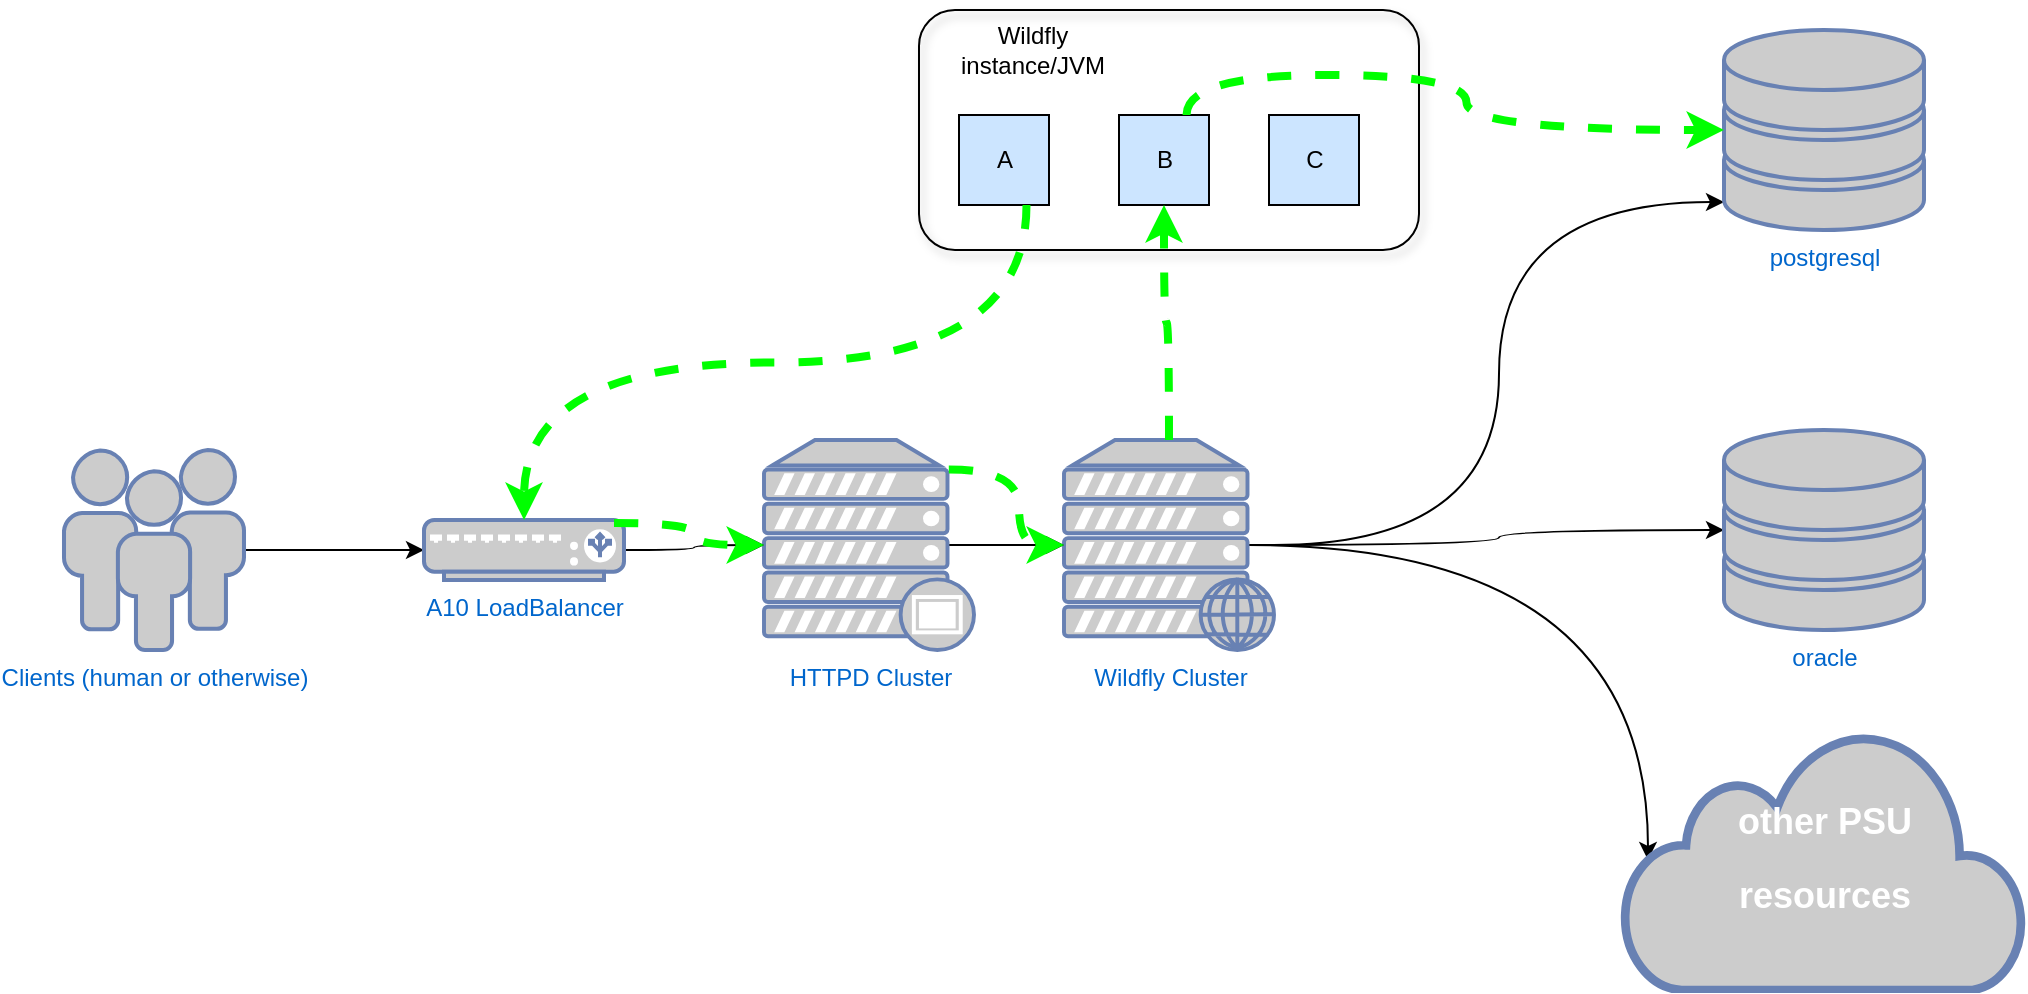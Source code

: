 <mxfile version="10.6.7" type="github"><diagram id="4JeICgyDTQAdmOD53Of8" name="Page-1"><mxGraphModel dx="1419" dy="969" grid="1" gridSize="10" guides="1" tooltips="1" connect="1" arrows="1" fold="1" page="1" pageScale="1" pageWidth="1100" pageHeight="850" math="0" shadow="0"><root><mxCell id="0"/><mxCell id="1" parent="0"/><mxCell id="j8Kb2eOcAkNgNtQ1C6Nc-17" style="edgeStyle=orthogonalEdgeStyle;curved=1;rounded=0;orthogonalLoop=1;jettySize=auto;html=1;exitX=1;exitY=0.5;exitDx=0;exitDy=0;exitPerimeter=0;entryX=0;entryY=0.5;entryDx=0;entryDy=0;entryPerimeter=0;" edge="1" parent="1" source="XMhGtbpjUezIhQE0Jc4S-1" target="XMhGtbpjUezIhQE0Jc4S-4"><mxGeometry relative="1" as="geometry"/></mxCell><mxCell id="XMhGtbpjUezIhQE0Jc4S-1" value="Clients (human or otherwise)" style="fontColor=#0066CC;verticalAlign=top;verticalLabelPosition=bottom;labelPosition=center;align=center;html=1;outlineConnect=0;fillColor=#CCCCCC;strokeColor=#6881B3;gradientColor=none;gradientDirection=north;strokeWidth=2;shape=mxgraph.networks.users;" parent="1" vertex="1"><mxGeometry x="90" y="280" width="90" height="100" as="geometry"/></mxCell><mxCell id="j8Kb2eOcAkNgNtQ1C6Nc-13" style="edgeStyle=orthogonalEdgeStyle;rounded=0;orthogonalLoop=1;jettySize=auto;html=1;exitX=0.88;exitY=0.5;exitDx=0;exitDy=0;exitPerimeter=0;entryX=0.06;entryY=0.5;entryDx=0;entryDy=0;entryPerimeter=0;curved=1;" edge="1" parent="1" source="XMhGtbpjUezIhQE0Jc4S-2" target="j8Kb2eOcAkNgNtQ1C6Nc-4"><mxGeometry relative="1" as="geometry"/></mxCell><mxCell id="j8Kb2eOcAkNgNtQ1C6Nc-15" style="edgeStyle=orthogonalEdgeStyle;rounded=0;orthogonalLoop=1;jettySize=auto;html=1;exitX=0.88;exitY=0.5;exitDx=0;exitDy=0;exitPerimeter=0;curved=1;" edge="1" parent="1" source="XMhGtbpjUezIhQE0Jc4S-2" target="j8Kb2eOcAkNgNtQ1C6Nc-2"><mxGeometry relative="1" as="geometry"/></mxCell><mxCell id="j8Kb2eOcAkNgNtQ1C6Nc-16" style="edgeStyle=orthogonalEdgeStyle;curved=1;rounded=0;orthogonalLoop=1;jettySize=auto;html=1;entryX=0;entryY=0.86;entryDx=0;entryDy=0;entryPerimeter=0;" edge="1" parent="1" source="XMhGtbpjUezIhQE0Jc4S-2" target="j8Kb2eOcAkNgNtQ1C6Nc-1"><mxGeometry relative="1" as="geometry"/></mxCell><mxCell id="XMhGtbpjUezIhQE0Jc4S-2" value="&lt;div&gt;Wildfly Cluster&lt;/div&gt;" style="fontColor=#0066CC;verticalAlign=top;verticalLabelPosition=bottom;labelPosition=center;align=center;html=1;outlineConnect=0;fillColor=#CCCCCC;strokeColor=#6881B3;gradientColor=none;gradientDirection=north;strokeWidth=2;shape=mxgraph.networks.web_server;" parent="1" vertex="1"><mxGeometry x="590" y="275" width="105" height="105" as="geometry"/></mxCell><mxCell id="j8Kb2eOcAkNgNtQ1C6Nc-12" style="edgeStyle=orthogonalEdgeStyle;rounded=0;orthogonalLoop=1;jettySize=auto;html=1;exitX=0.88;exitY=0.5;exitDx=0;exitDy=0;exitPerimeter=0;entryX=0;entryY=0.5;entryDx=0;entryDy=0;entryPerimeter=0;curved=1;" edge="1" parent="1" source="XMhGtbpjUezIhQE0Jc4S-3" target="XMhGtbpjUezIhQE0Jc4S-2"><mxGeometry relative="1" as="geometry"/></mxCell><mxCell id="XMhGtbpjUezIhQE0Jc4S-3" value="&lt;div&gt;HTTPD Cluster&lt;/div&gt;" style="fontColor=#0066CC;verticalAlign=top;verticalLabelPosition=bottom;labelPosition=center;align=center;html=1;outlineConnect=0;fillColor=#CCCCCC;strokeColor=#6881B3;gradientColor=none;gradientDirection=north;strokeWidth=2;shape=mxgraph.networks.proxy_server;" parent="1" vertex="1"><mxGeometry x="440" y="275" width="105" height="105" as="geometry"/></mxCell><mxCell id="j8Kb2eOcAkNgNtQ1C6Nc-11" style="edgeStyle=orthogonalEdgeStyle;rounded=0;orthogonalLoop=1;jettySize=auto;html=1;exitX=1;exitY=0.5;exitDx=0;exitDy=0;exitPerimeter=0;curved=1;" edge="1" parent="1" source="XMhGtbpjUezIhQE0Jc4S-4" target="XMhGtbpjUezIhQE0Jc4S-3"><mxGeometry relative="1" as="geometry"/></mxCell><mxCell id="XMhGtbpjUezIhQE0Jc4S-4" value="A10 LoadBalancer" style="fontColor=#0066CC;verticalAlign=top;verticalLabelPosition=bottom;labelPosition=center;align=center;html=1;outlineConnect=0;fillColor=#CCCCCC;strokeColor=#6881B3;gradientColor=none;gradientDirection=north;strokeWidth=2;shape=mxgraph.networks.load_balancer;" parent="1" vertex="1"><mxGeometry x="270" y="315" width="100" height="30" as="geometry"/></mxCell><mxCell id="j8Kb2eOcAkNgNtQ1C6Nc-1" value="&lt;div&gt;postgresql&lt;/div&gt;" style="fontColor=#0066CC;verticalAlign=top;verticalLabelPosition=bottom;labelPosition=center;align=center;html=1;outlineConnect=0;fillColor=#CCCCCC;strokeColor=#6881B3;gradientColor=none;gradientDirection=north;strokeWidth=2;shape=mxgraph.networks.storage;" vertex="1" parent="1"><mxGeometry x="920" y="70" width="100" height="100" as="geometry"/></mxCell><mxCell id="j8Kb2eOcAkNgNtQ1C6Nc-2" value="&lt;div&gt;oracle&lt;/div&gt;" style="fontColor=#0066CC;verticalAlign=top;verticalLabelPosition=bottom;labelPosition=center;align=center;html=1;outlineConnect=0;fillColor=#CCCCCC;strokeColor=#6881B3;gradientColor=none;gradientDirection=north;strokeWidth=2;shape=mxgraph.networks.storage;" vertex="1" parent="1"><mxGeometry x="920" y="270" width="100" height="100" as="geometry"/></mxCell><mxCell id="j8Kb2eOcAkNgNtQ1C6Nc-4" value="&lt;div&gt;&lt;h2&gt;&lt;b&gt;other PSU&lt;/b&gt;&lt;/h2&gt;&lt;h2&gt;&lt;b&gt;resources&lt;/b&gt;&lt;/h2&gt;&lt;/div&gt;" style="html=1;outlineConnect=0;fillColor=#CCCCCC;strokeColor=#6881B3;gradientColor=none;gradientDirection=north;strokeWidth=2;shape=mxgraph.networks.cloud;fontColor=#ffffff;" vertex="1" parent="1"><mxGeometry x="870" y="420" width="200" height="130" as="geometry"/></mxCell><mxCell id="j8Kb2eOcAkNgNtQ1C6Nc-10" value="" style="group" vertex="1" connectable="0" parent="1"><mxGeometry x="517.5" y="60" width="250" height="120" as="geometry"/></mxCell><mxCell id="j8Kb2eOcAkNgNtQ1C6Nc-5" value="" style="rounded=1;whiteSpace=wrap;html=1;fillColor=none;shadow=1;" vertex="1" parent="j8Kb2eOcAkNgNtQ1C6Nc-10"><mxGeometry width="250" height="120" as="geometry"/></mxCell><mxCell id="j8Kb2eOcAkNgNtQ1C6Nc-6" value="A" style="rounded=0;whiteSpace=wrap;html=1;shadow=0;fillColor=#CCE5FF;" vertex="1" parent="j8Kb2eOcAkNgNtQ1C6Nc-10"><mxGeometry x="20" y="52.5" width="45" height="45" as="geometry"/></mxCell><mxCell id="j8Kb2eOcAkNgNtQ1C6Nc-7" value="B" style="rounded=0;whiteSpace=wrap;html=1;shadow=0;fillColor=#CCE5FF;" vertex="1" parent="j8Kb2eOcAkNgNtQ1C6Nc-10"><mxGeometry x="100" y="52.5" width="45" height="45" as="geometry"/></mxCell><mxCell id="j8Kb2eOcAkNgNtQ1C6Nc-8" value="C" style="rounded=0;whiteSpace=wrap;html=1;shadow=0;fillColor=#CCE5FF;" vertex="1" parent="j8Kb2eOcAkNgNtQ1C6Nc-10"><mxGeometry x="175" y="52.5" width="45" height="45" as="geometry"/></mxCell><mxCell id="j8Kb2eOcAkNgNtQ1C6Nc-9" value="Wildfly instance/JVM" style="text;html=1;strokeColor=none;fillColor=none;align=center;verticalAlign=middle;whiteSpace=wrap;rounded=0;shadow=0;" vertex="1" parent="j8Kb2eOcAkNgNtQ1C6Nc-10"><mxGeometry x="3" y="10" width="107" height="20" as="geometry"/></mxCell><mxCell id="j8Kb2eOcAkNgNtQ1C6Nc-18" value="Traffic" parent="0"/><mxCell id="j8Kb2eOcAkNgNtQ1C6Nc-22" style="edgeStyle=orthogonalEdgeStyle;curved=1;rounded=0;orthogonalLoop=1;jettySize=auto;html=1;exitX=0.75;exitY=1;exitDx=0;exitDy=0;entryX=0.5;entryY=0;entryDx=0;entryDy=0;entryPerimeter=0;dashed=1;strokeColor=#00FF00;strokeWidth=4;comic=0;" edge="1" parent="j8Kb2eOcAkNgNtQ1C6Nc-18" source="j8Kb2eOcAkNgNtQ1C6Nc-6" target="XMhGtbpjUezIhQE0Jc4S-4"><mxGeometry relative="1" as="geometry"/></mxCell><mxCell id="j8Kb2eOcAkNgNtQ1C6Nc-23" style="edgeStyle=orthogonalEdgeStyle;curved=1;rounded=0;comic=0;orthogonalLoop=1;jettySize=auto;html=1;exitX=0.95;exitY=0.05;exitDx=0;exitDy=0;exitPerimeter=0;dashed=1;strokeColor=#00FF00;strokeWidth=4;" edge="1" parent="j8Kb2eOcAkNgNtQ1C6Nc-18" source="XMhGtbpjUezIhQE0Jc4S-4" target="XMhGtbpjUezIhQE0Jc4S-3"><mxGeometry relative="1" as="geometry"/></mxCell><mxCell id="j8Kb2eOcAkNgNtQ1C6Nc-24" style="edgeStyle=orthogonalEdgeStyle;curved=1;rounded=0;comic=0;orthogonalLoop=1;jettySize=auto;html=1;exitX=0.88;exitY=0.14;exitDx=0;exitDy=0;exitPerimeter=0;entryX=0;entryY=0.5;entryDx=0;entryDy=0;entryPerimeter=0;dashed=1;strokeColor=#00FF00;strokeWidth=4;" edge="1" parent="j8Kb2eOcAkNgNtQ1C6Nc-18" source="XMhGtbpjUezIhQE0Jc4S-3" target="XMhGtbpjUezIhQE0Jc4S-2"><mxGeometry relative="1" as="geometry"/></mxCell><mxCell id="j8Kb2eOcAkNgNtQ1C6Nc-25" style="edgeStyle=orthogonalEdgeStyle;curved=1;rounded=0;comic=0;orthogonalLoop=1;jettySize=auto;html=1;exitX=0.5;exitY=0;exitDx=0;exitDy=0;exitPerimeter=0;dashed=1;strokeColor=#00FF00;strokeWidth=4;" edge="1" parent="j8Kb2eOcAkNgNtQ1C6Nc-18" source="XMhGtbpjUezIhQE0Jc4S-2" target="j8Kb2eOcAkNgNtQ1C6Nc-7"><mxGeometry relative="1" as="geometry"/></mxCell><mxCell id="j8Kb2eOcAkNgNtQ1C6Nc-26" style="edgeStyle=orthogonalEdgeStyle;curved=1;rounded=0;comic=0;orthogonalLoop=1;jettySize=auto;html=1;exitX=0.75;exitY=0;exitDx=0;exitDy=0;dashed=1;strokeColor=#00FF00;strokeWidth=4;" edge="1" parent="j8Kb2eOcAkNgNtQ1C6Nc-18" source="j8Kb2eOcAkNgNtQ1C6Nc-7" target="j8Kb2eOcAkNgNtQ1C6Nc-1"><mxGeometry relative="1" as="geometry"/></mxCell></root></mxGraphModel></diagram></mxfile>